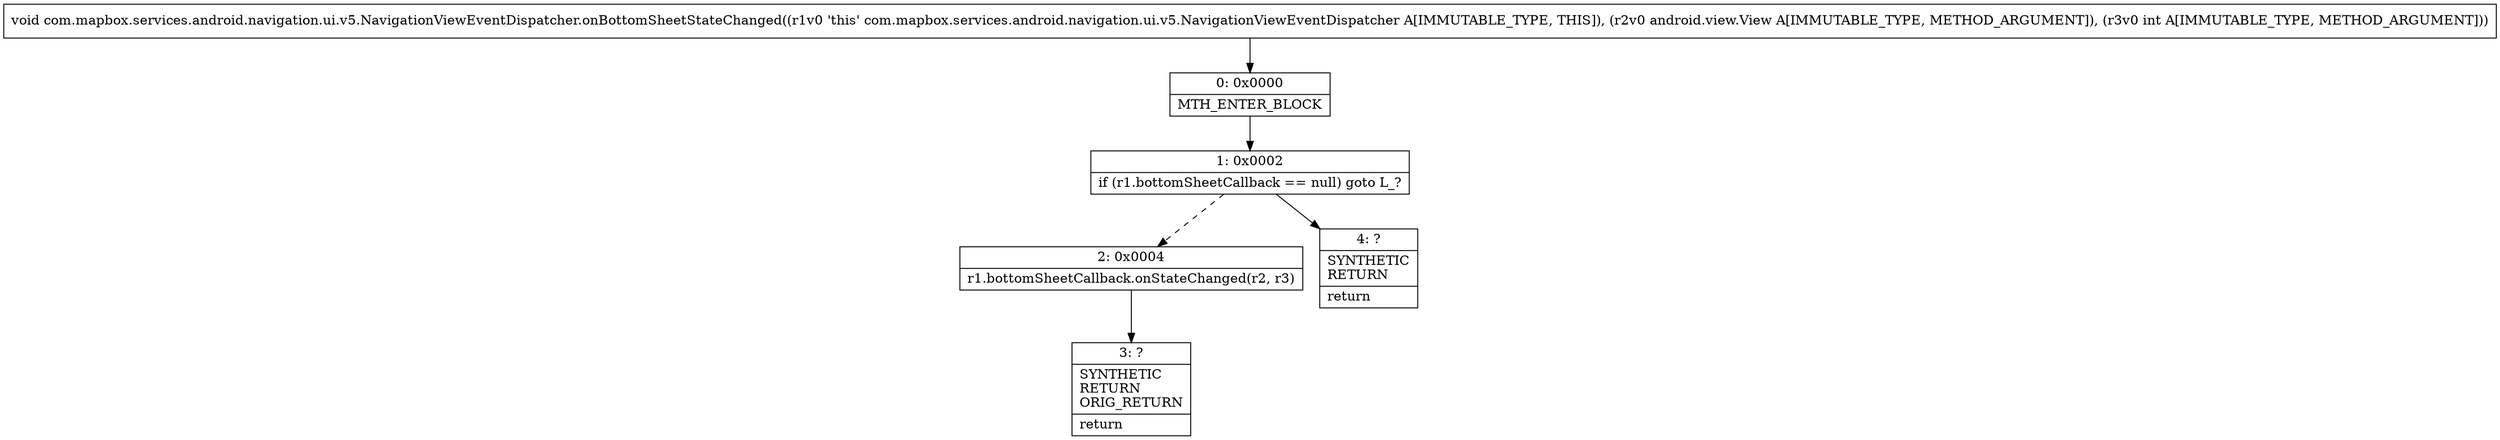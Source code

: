 digraph "CFG forcom.mapbox.services.android.navigation.ui.v5.NavigationViewEventDispatcher.onBottomSheetStateChanged(Landroid\/view\/View;I)V" {
Node_0 [shape=record,label="{0\:\ 0x0000|MTH_ENTER_BLOCK\l}"];
Node_1 [shape=record,label="{1\:\ 0x0002|if (r1.bottomSheetCallback == null) goto L_?\l}"];
Node_2 [shape=record,label="{2\:\ 0x0004|r1.bottomSheetCallback.onStateChanged(r2, r3)\l}"];
Node_3 [shape=record,label="{3\:\ ?|SYNTHETIC\lRETURN\lORIG_RETURN\l|return\l}"];
Node_4 [shape=record,label="{4\:\ ?|SYNTHETIC\lRETURN\l|return\l}"];
MethodNode[shape=record,label="{void com.mapbox.services.android.navigation.ui.v5.NavigationViewEventDispatcher.onBottomSheetStateChanged((r1v0 'this' com.mapbox.services.android.navigation.ui.v5.NavigationViewEventDispatcher A[IMMUTABLE_TYPE, THIS]), (r2v0 android.view.View A[IMMUTABLE_TYPE, METHOD_ARGUMENT]), (r3v0 int A[IMMUTABLE_TYPE, METHOD_ARGUMENT])) }"];
MethodNode -> Node_0;
Node_0 -> Node_1;
Node_1 -> Node_2[style=dashed];
Node_1 -> Node_4;
Node_2 -> Node_3;
}

